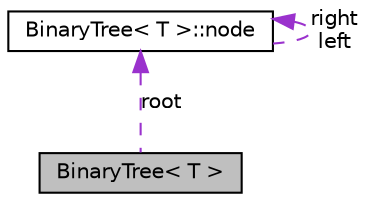 digraph G
{
  edge [fontname="Helvetica",fontsize=10,labelfontname="Helvetica",labelfontsize=10];
  node [fontname="Helvetica",fontsize=10,shape=record];
  Node1 [label="BinaryTree\< T \>",height=0.2,width=0.4,color="black", fillcolor="grey75", style="filled" fontcolor="black"];
  Node2 -> Node1 [dir=back,color="darkorchid3",fontsize=10,style="dashed",label="root",fontname="Helvetica"];
  Node2 [label="BinaryTree\< T \>::node",height=0.2,width=0.4,color="black", fillcolor="white", style="filled",URL="$struct_binary_tree_1_1node.html",tooltip="A node struct containing a left and right pointer as well as data."];
  Node2 -> Node2 [dir=back,color="darkorchid3",fontsize=10,style="dashed",label="right\nleft",fontname="Helvetica"];
}
